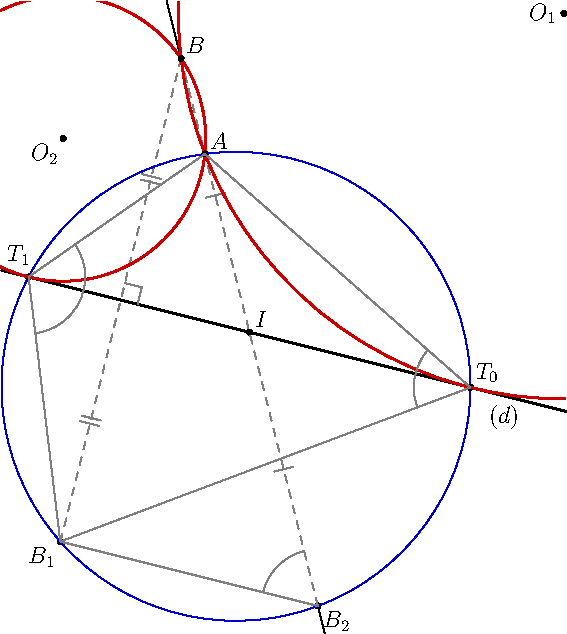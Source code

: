 import geometry;
size(10cm,0);
pen bpp=linewidth(bp);
line l=line(origin,(1,-0.25)); draw("$(d)$", l, bpp);
point A=(1,1.5), B=(0.75,2.5);
line AB=line(A,B);
point B1=reflect(l)*B, I=intersectionpoint(l,AB), B2=rotate(180,I)*B;
dot("$I$", I, NE); dot("$B_1$", B1, SW); dot("$B_2$", B2, SE);

draw(B--B1, grey+dashed, StickIntervalMarker(2,2,grey));
markrightangle(B,midpoint(B--B1),I, grey);
draw(B--B2, grey+dashed, StickIntervalMarker(2,1,grey));
draw(complementary(segment(B,B2)));

circle C=circle(A,B1,B2); draw(C, 0.8*blue);
point[] T=intersectionpoints(l,C);
dot("$T_0$",T[0], NE); dot("$T_1$",T[1], N+NW);

circle C1=circle(A,B,T[0]), C2=circle(A,B,T[1]);
clipdraw(C1, bpp+0.8*red); clipdraw(C2, bpp+0.8*red);
dot("$O_1$", C1.C, W); dot("$O_2$", C2.C, SW); dot("$A$", A, NE); dot("$B$", B, NE);

draw(A--T[0]--B1, grey); markangle(A,T[0],B1, grey);
draw(A--T[1]--B1, grey); markangle(B1,T[1],A, grey);
draw(B2--B1, grey); markangle(A,B2,B1, grey);
